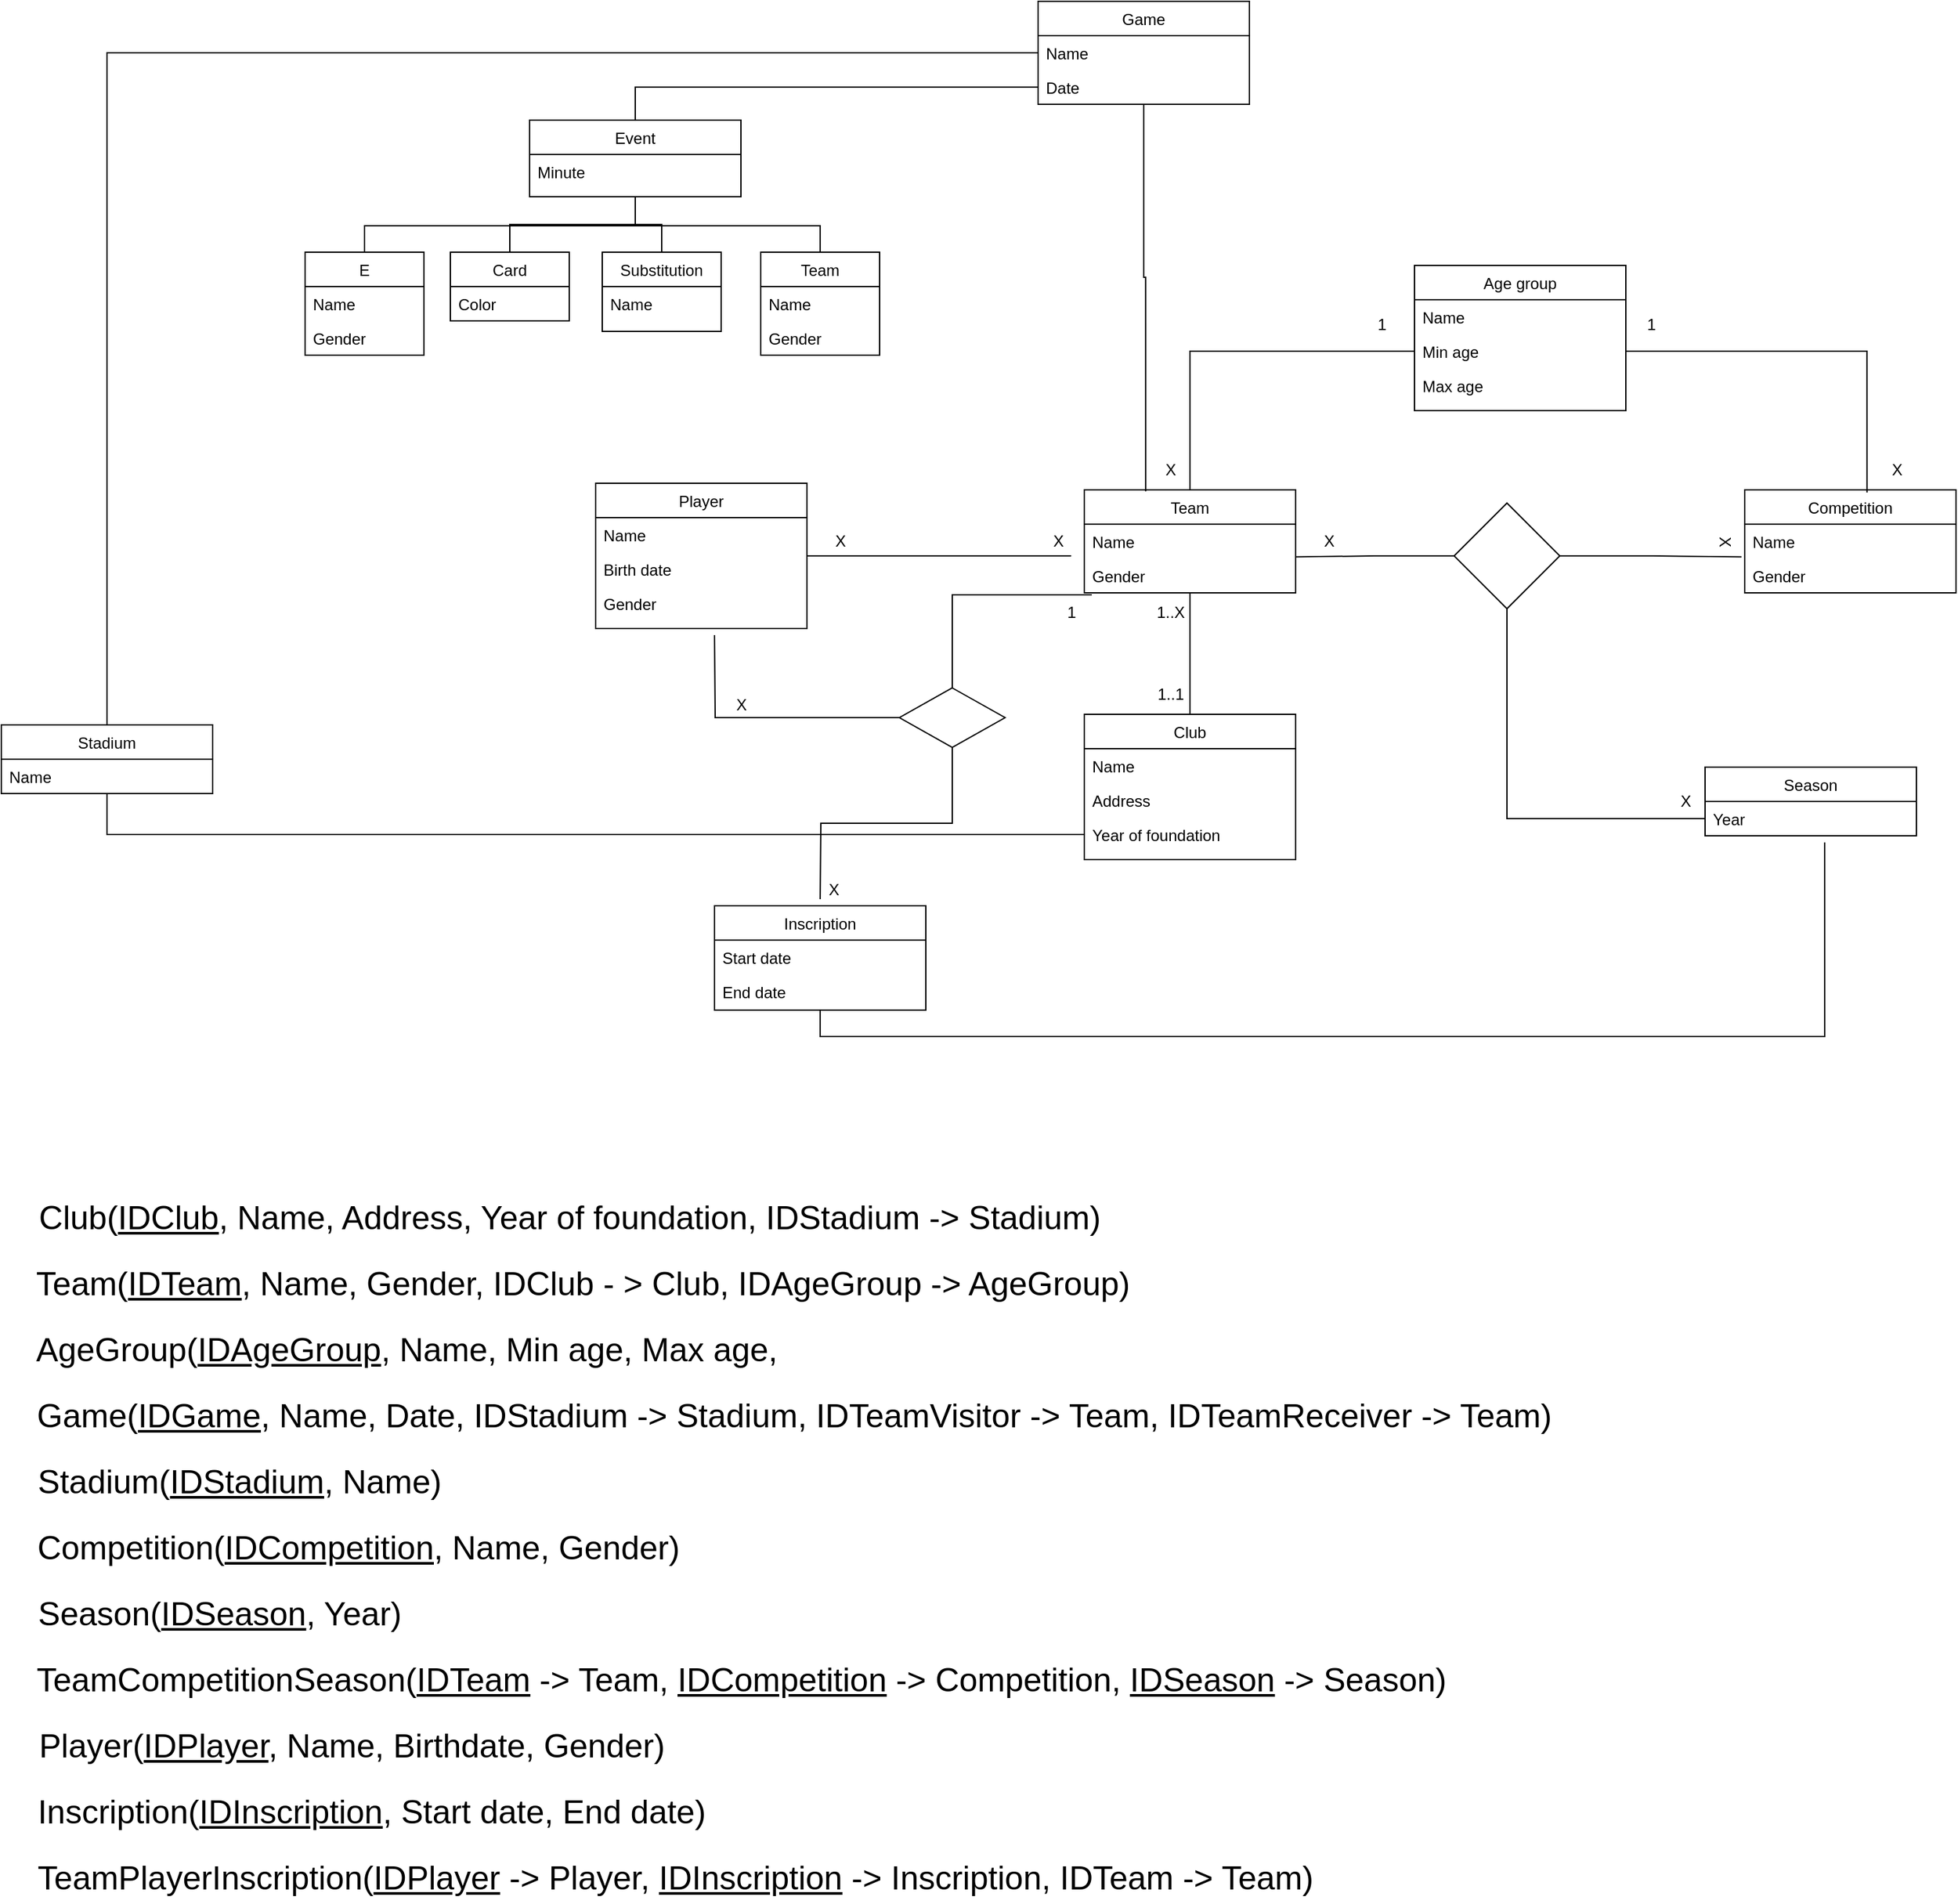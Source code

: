 <mxfile version="22.0.1" type="github">
  <diagram id="C5RBs43oDa-KdzZeNtuy" name="Page-1">
    <mxGraphModel dx="2562" dy="2336" grid="1" gridSize="10" guides="1" tooltips="1" connect="1" arrows="1" fold="1" page="1" pageScale="1" pageWidth="827" pageHeight="1169" math="0" shadow="0">
      <root>
        <mxCell id="WIyWlLk6GJQsqaUBKTNV-0" />
        <mxCell id="WIyWlLk6GJQsqaUBKTNV-1" parent="WIyWlLk6GJQsqaUBKTNV-0" />
        <mxCell id="11C585DHE5CJbXbZPfaF-18" style="edgeStyle=orthogonalEdgeStyle;rounded=0;orthogonalLoop=1;jettySize=auto;html=1;entryX=0.5;entryY=1;entryDx=0;entryDy=0;endArrow=none;endFill=0;" parent="WIyWlLk6GJQsqaUBKTNV-1" source="zkfFHV4jXpPFQw0GAbJ--6" target="11C585DHE5CJbXbZPfaF-13" edge="1">
          <mxGeometry relative="1" as="geometry" />
        </mxCell>
        <mxCell id="zkfFHV4jXpPFQw0GAbJ--6" value="Club" style="swimlane;fontStyle=0;align=center;verticalAlign=top;childLayout=stackLayout;horizontal=1;startSize=26;horizontalStack=0;resizeParent=1;resizeLast=0;collapsible=1;marginBottom=0;rounded=0;shadow=0;strokeWidth=1;" parent="WIyWlLk6GJQsqaUBKTNV-1" vertex="1">
          <mxGeometry x="80" y="400" width="160" height="110" as="geometry">
            <mxRectangle x="130" y="380" width="160" height="26" as="alternateBounds" />
          </mxGeometry>
        </mxCell>
        <mxCell id="zkfFHV4jXpPFQw0GAbJ--11" value="Name" style="text;align=left;verticalAlign=top;spacingLeft=4;spacingRight=4;overflow=hidden;rotatable=0;points=[[0,0.5],[1,0.5]];portConstraint=eastwest;" parent="zkfFHV4jXpPFQw0GAbJ--6" vertex="1">
          <mxGeometry y="26" width="160" height="26" as="geometry" />
        </mxCell>
        <mxCell id="11C585DHE5CJbXbZPfaF-11" value="Address" style="text;align=left;verticalAlign=top;spacingLeft=4;spacingRight=4;overflow=hidden;rotatable=0;points=[[0,0.5],[1,0.5]];portConstraint=eastwest;" parent="zkfFHV4jXpPFQw0GAbJ--6" vertex="1">
          <mxGeometry y="52" width="160" height="26" as="geometry" />
        </mxCell>
        <mxCell id="11C585DHE5CJbXbZPfaF-12" value="Year of foundation" style="text;align=left;verticalAlign=top;spacingLeft=4;spacingRight=4;overflow=hidden;rotatable=0;points=[[0,0.5],[1,0.5]];portConstraint=eastwest;" parent="zkfFHV4jXpPFQw0GAbJ--6" vertex="1">
          <mxGeometry y="78" width="160" height="26" as="geometry" />
        </mxCell>
        <mxCell id="11C585DHE5CJbXbZPfaF-23" style="edgeStyle=orthogonalEdgeStyle;rounded=0;orthogonalLoop=1;jettySize=auto;html=1;entryX=0;entryY=0.5;entryDx=0;entryDy=0;endArrow=none;endFill=0;" parent="WIyWlLk6GJQsqaUBKTNV-1" source="11C585DHE5CJbXbZPfaF-13" target="11C585DHE5CJbXbZPfaF-21" edge="1">
          <mxGeometry relative="1" as="geometry" />
        </mxCell>
        <mxCell id="11C585DHE5CJbXbZPfaF-13" value="Team" style="swimlane;fontStyle=0;align=center;verticalAlign=top;childLayout=stackLayout;horizontal=1;startSize=26;horizontalStack=0;resizeParent=1;resizeLast=0;collapsible=1;marginBottom=0;rounded=0;shadow=0;strokeWidth=1;" parent="WIyWlLk6GJQsqaUBKTNV-1" vertex="1">
          <mxGeometry x="80" y="230" width="160" height="78" as="geometry">
            <mxRectangle x="130" y="380" width="160" height="26" as="alternateBounds" />
          </mxGeometry>
        </mxCell>
        <mxCell id="11C585DHE5CJbXbZPfaF-14" value="Name" style="text;align=left;verticalAlign=top;spacingLeft=4;spacingRight=4;overflow=hidden;rotatable=0;points=[[0,0.5],[1,0.5]];portConstraint=eastwest;" parent="11C585DHE5CJbXbZPfaF-13" vertex="1">
          <mxGeometry y="26" width="160" height="26" as="geometry" />
        </mxCell>
        <mxCell id="11C585DHE5CJbXbZPfaF-15" value="Gender" style="text;align=left;verticalAlign=top;spacingLeft=4;spacingRight=4;overflow=hidden;rotatable=0;points=[[0,0.5],[1,0.5]];portConstraint=eastwest;" parent="11C585DHE5CJbXbZPfaF-13" vertex="1">
          <mxGeometry y="52" width="160" height="26" as="geometry" />
        </mxCell>
        <mxCell id="11C585DHE5CJbXbZPfaF-19" value="Age group" style="swimlane;fontStyle=0;align=center;verticalAlign=top;childLayout=stackLayout;horizontal=1;startSize=26;horizontalStack=0;resizeParent=1;resizeLast=0;collapsible=1;marginBottom=0;rounded=0;shadow=0;strokeWidth=1;" parent="WIyWlLk6GJQsqaUBKTNV-1" vertex="1">
          <mxGeometry x="330" y="60" width="160" height="110" as="geometry">
            <mxRectangle x="130" y="380" width="160" height="26" as="alternateBounds" />
          </mxGeometry>
        </mxCell>
        <mxCell id="11C585DHE5CJbXbZPfaF-20" value="Name" style="text;align=left;verticalAlign=top;spacingLeft=4;spacingRight=4;overflow=hidden;rotatable=0;points=[[0,0.5],[1,0.5]];portConstraint=eastwest;" parent="11C585DHE5CJbXbZPfaF-19" vertex="1">
          <mxGeometry y="26" width="160" height="26" as="geometry" />
        </mxCell>
        <mxCell id="11C585DHE5CJbXbZPfaF-21" value="Min age" style="text;align=left;verticalAlign=top;spacingLeft=4;spacingRight=4;overflow=hidden;rotatable=0;points=[[0,0.5],[1,0.5]];portConstraint=eastwest;" parent="11C585DHE5CJbXbZPfaF-19" vertex="1">
          <mxGeometry y="52" width="160" height="26" as="geometry" />
        </mxCell>
        <mxCell id="11C585DHE5CJbXbZPfaF-22" value="Max age" style="text;align=left;verticalAlign=top;spacingLeft=4;spacingRight=4;overflow=hidden;rotatable=0;points=[[0,0.5],[1,0.5]];portConstraint=eastwest;" parent="11C585DHE5CJbXbZPfaF-19" vertex="1">
          <mxGeometry y="78" width="160" height="26" as="geometry" />
        </mxCell>
        <mxCell id="11C585DHE5CJbXbZPfaF-24" value="1" style="text;html=1;align=center;verticalAlign=middle;resizable=0;points=[];autosize=1;strokeColor=none;fillColor=none;" parent="WIyWlLk6GJQsqaUBKTNV-1" vertex="1">
          <mxGeometry x="290" y="90" width="30" height="30" as="geometry" />
        </mxCell>
        <mxCell id="11C585DHE5CJbXbZPfaF-25" value="X" style="text;html=1;align=center;verticalAlign=middle;resizable=0;points=[];autosize=1;strokeColor=none;fillColor=none;" parent="WIyWlLk6GJQsqaUBKTNV-1" vertex="1">
          <mxGeometry x="130" y="200" width="30" height="30" as="geometry" />
        </mxCell>
        <mxCell id="11C585DHE5CJbXbZPfaF-26" value="1..X" style="text;html=1;align=center;verticalAlign=middle;resizable=0;points=[];autosize=1;strokeColor=none;fillColor=none;" parent="WIyWlLk6GJQsqaUBKTNV-1" vertex="1">
          <mxGeometry x="125" y="308" width="40" height="30" as="geometry" />
        </mxCell>
        <mxCell id="11C585DHE5CJbXbZPfaF-27" value="1..1" style="text;html=1;align=center;verticalAlign=middle;resizable=0;points=[];autosize=1;strokeColor=none;fillColor=none;" parent="WIyWlLk6GJQsqaUBKTNV-1" vertex="1">
          <mxGeometry x="125" y="370" width="40" height="30" as="geometry" />
        </mxCell>
        <mxCell id="11C585DHE5CJbXbZPfaF-28" value="Competition" style="swimlane;fontStyle=0;align=center;verticalAlign=top;childLayout=stackLayout;horizontal=1;startSize=26;horizontalStack=0;resizeParent=1;resizeLast=0;collapsible=1;marginBottom=0;rounded=0;shadow=0;strokeWidth=1;" parent="WIyWlLk6GJQsqaUBKTNV-1" vertex="1">
          <mxGeometry x="580" y="230" width="160" height="78" as="geometry">
            <mxRectangle x="130" y="380" width="160" height="26" as="alternateBounds" />
          </mxGeometry>
        </mxCell>
        <mxCell id="11C585DHE5CJbXbZPfaF-29" value="Name" style="text;align=left;verticalAlign=top;spacingLeft=4;spacingRight=4;overflow=hidden;rotatable=0;points=[[0,0.5],[1,0.5]];portConstraint=eastwest;" parent="11C585DHE5CJbXbZPfaF-28" vertex="1">
          <mxGeometry y="26" width="160" height="26" as="geometry" />
        </mxCell>
        <mxCell id="11C585DHE5CJbXbZPfaF-30" value="Gender" style="text;align=left;verticalAlign=top;spacingLeft=4;spacingRight=4;overflow=hidden;rotatable=0;points=[[0,0.5],[1,0.5]];portConstraint=eastwest;" parent="11C585DHE5CJbXbZPfaF-28" vertex="1">
          <mxGeometry y="52" width="160" height="26" as="geometry" />
        </mxCell>
        <mxCell id="11C585DHE5CJbXbZPfaF-31" style="edgeStyle=orthogonalEdgeStyle;rounded=0;orthogonalLoop=1;jettySize=auto;html=1;entryX=0.579;entryY=0.026;entryDx=0;entryDy=0;entryPerimeter=0;endArrow=none;endFill=0;" parent="WIyWlLk6GJQsqaUBKTNV-1" source="11C585DHE5CJbXbZPfaF-21" target="11C585DHE5CJbXbZPfaF-28" edge="1">
          <mxGeometry relative="1" as="geometry" />
        </mxCell>
        <mxCell id="11C585DHE5CJbXbZPfaF-41" style="edgeStyle=orthogonalEdgeStyle;rounded=0;orthogonalLoop=1;jettySize=auto;html=1;entryX=0;entryY=0.5;entryDx=0;entryDy=0;endArrow=none;endFill=0;" parent="WIyWlLk6GJQsqaUBKTNV-1" source="11C585DHE5CJbXbZPfaF-32" target="11C585DHE5CJbXbZPfaF-39" edge="1">
          <mxGeometry relative="1" as="geometry" />
        </mxCell>
        <mxCell id="11C585DHE5CJbXbZPfaF-32" value="" style="rhombus;whiteSpace=wrap;html=1;" parent="WIyWlLk6GJQsqaUBKTNV-1" vertex="1">
          <mxGeometry x="360" y="240" width="80" height="80" as="geometry" />
        </mxCell>
        <mxCell id="11C585DHE5CJbXbZPfaF-35" style="edgeStyle=orthogonalEdgeStyle;rounded=0;orthogonalLoop=1;jettySize=auto;html=1;entryX=-0.015;entryY=-0.048;entryDx=0;entryDy=0;entryPerimeter=0;endArrow=none;endFill=0;" parent="WIyWlLk6GJQsqaUBKTNV-1" source="11C585DHE5CJbXbZPfaF-32" target="11C585DHE5CJbXbZPfaF-30" edge="1">
          <mxGeometry relative="1" as="geometry" />
        </mxCell>
        <mxCell id="11C585DHE5CJbXbZPfaF-37" style="edgeStyle=orthogonalEdgeStyle;rounded=0;orthogonalLoop=1;jettySize=auto;html=1;entryX=1.001;entryY=-0.048;entryDx=0;entryDy=0;entryPerimeter=0;endArrow=none;endFill=0;" parent="WIyWlLk6GJQsqaUBKTNV-1" source="11C585DHE5CJbXbZPfaF-32" target="11C585DHE5CJbXbZPfaF-15" edge="1">
          <mxGeometry relative="1" as="geometry" />
        </mxCell>
        <mxCell id="11C585DHE5CJbXbZPfaF-38" value="Season" style="swimlane;fontStyle=0;align=center;verticalAlign=top;childLayout=stackLayout;horizontal=1;startSize=26;horizontalStack=0;resizeParent=1;resizeLast=0;collapsible=1;marginBottom=0;rounded=0;shadow=0;strokeWidth=1;" parent="WIyWlLk6GJQsqaUBKTNV-1" vertex="1">
          <mxGeometry x="550" y="440" width="160" height="52" as="geometry">
            <mxRectangle x="130" y="380" width="160" height="26" as="alternateBounds" />
          </mxGeometry>
        </mxCell>
        <mxCell id="11C585DHE5CJbXbZPfaF-39" value="Year" style="text;align=left;verticalAlign=top;spacingLeft=4;spacingRight=4;overflow=hidden;rotatable=0;points=[[0,0.5],[1,0.5]];portConstraint=eastwest;" parent="11C585DHE5CJbXbZPfaF-38" vertex="1">
          <mxGeometry y="26" width="160" height="26" as="geometry" />
        </mxCell>
        <mxCell id="11C585DHE5CJbXbZPfaF-49" style="edgeStyle=orthogonalEdgeStyle;rounded=0;orthogonalLoop=1;jettySize=auto;html=1;endArrow=none;endFill=0;" parent="WIyWlLk6GJQsqaUBKTNV-1" source="11C585DHE5CJbXbZPfaF-45" edge="1">
          <mxGeometry relative="1" as="geometry">
            <mxPoint x="70" y="280" as="targetPoint" />
          </mxGeometry>
        </mxCell>
        <mxCell id="11C585DHE5CJbXbZPfaF-45" value="Player" style="swimlane;fontStyle=0;align=center;verticalAlign=top;childLayout=stackLayout;horizontal=1;startSize=26;horizontalStack=0;resizeParent=1;resizeLast=0;collapsible=1;marginBottom=0;rounded=0;shadow=0;strokeWidth=1;" parent="WIyWlLk6GJQsqaUBKTNV-1" vertex="1">
          <mxGeometry x="-290" y="225" width="160" height="110" as="geometry">
            <mxRectangle x="130" y="380" width="160" height="26" as="alternateBounds" />
          </mxGeometry>
        </mxCell>
        <mxCell id="11C585DHE5CJbXbZPfaF-46" value="Name" style="text;align=left;verticalAlign=top;spacingLeft=4;spacingRight=4;overflow=hidden;rotatable=0;points=[[0,0.5],[1,0.5]];portConstraint=eastwest;" parent="11C585DHE5CJbXbZPfaF-45" vertex="1">
          <mxGeometry y="26" width="160" height="26" as="geometry" />
        </mxCell>
        <mxCell id="11C585DHE5CJbXbZPfaF-47" value="Birth date" style="text;align=left;verticalAlign=top;spacingLeft=4;spacingRight=4;overflow=hidden;rotatable=0;points=[[0,0.5],[1,0.5]];portConstraint=eastwest;" parent="11C585DHE5CJbXbZPfaF-45" vertex="1">
          <mxGeometry y="52" width="160" height="26" as="geometry" />
        </mxCell>
        <mxCell id="11C585DHE5CJbXbZPfaF-48" value="Gender" style="text;align=left;verticalAlign=top;spacingLeft=4;spacingRight=4;overflow=hidden;rotatable=0;points=[[0,0.5],[1,0.5]];portConstraint=eastwest;" parent="11C585DHE5CJbXbZPfaF-45" vertex="1">
          <mxGeometry y="78" width="160" height="26" as="geometry" />
        </mxCell>
        <mxCell id="11C585DHE5CJbXbZPfaF-50" value="X" style="text;html=1;align=center;verticalAlign=middle;resizable=0;points=[];autosize=1;strokeColor=none;fillColor=none;" parent="WIyWlLk6GJQsqaUBKTNV-1" vertex="1">
          <mxGeometry x="-120" y="254" width="30" height="30" as="geometry" />
        </mxCell>
        <mxCell id="11C585DHE5CJbXbZPfaF-51" value="X" style="text;html=1;align=center;verticalAlign=middle;resizable=0;points=[];autosize=1;strokeColor=none;fillColor=none;" parent="WIyWlLk6GJQsqaUBKTNV-1" vertex="1">
          <mxGeometry x="45" y="254" width="30" height="30" as="geometry" />
        </mxCell>
        <mxCell id="11C585DHE5CJbXbZPfaF-52" value="X" style="text;html=1;align=center;verticalAlign=middle;resizable=0;points=[];autosize=1;strokeColor=none;fillColor=none;" parent="WIyWlLk6GJQsqaUBKTNV-1" vertex="1">
          <mxGeometry x="250" y="254" width="30" height="30" as="geometry" />
        </mxCell>
        <mxCell id="11C585DHE5CJbXbZPfaF-53" value="X" style="text;html=1;align=center;verticalAlign=middle;resizable=0;points=[];autosize=1;strokeColor=none;fillColor=none;rotation=90;" parent="WIyWlLk6GJQsqaUBKTNV-1" vertex="1">
          <mxGeometry x="550" y="254" width="30" height="30" as="geometry" />
        </mxCell>
        <mxCell id="11C585DHE5CJbXbZPfaF-57" value="X" style="text;html=1;align=center;verticalAlign=middle;resizable=0;points=[];autosize=1;strokeColor=none;fillColor=none;" parent="WIyWlLk6GJQsqaUBKTNV-1" vertex="1">
          <mxGeometry x="520" y="451" width="30" height="30" as="geometry" />
        </mxCell>
        <mxCell id="11C585DHE5CJbXbZPfaF-58" value="1" style="text;html=1;align=center;verticalAlign=middle;resizable=0;points=[];autosize=1;strokeColor=none;fillColor=none;" parent="WIyWlLk6GJQsqaUBKTNV-1" vertex="1">
          <mxGeometry x="494" y="90" width="30" height="30" as="geometry" />
        </mxCell>
        <mxCell id="11C585DHE5CJbXbZPfaF-59" value="X" style="text;html=1;align=center;verticalAlign=middle;resizable=0;points=[];autosize=1;strokeColor=none;fillColor=none;" parent="WIyWlLk6GJQsqaUBKTNV-1" vertex="1">
          <mxGeometry x="680" y="200" width="30" height="30" as="geometry" />
        </mxCell>
        <mxCell id="11C585DHE5CJbXbZPfaF-60" value="Inscription&#xa;" style="swimlane;fontStyle=0;align=center;verticalAlign=top;childLayout=stackLayout;horizontal=1;startSize=26;horizontalStack=0;resizeParent=1;resizeLast=0;collapsible=1;marginBottom=0;rounded=0;shadow=0;strokeWidth=1;" parent="WIyWlLk6GJQsqaUBKTNV-1" vertex="1">
          <mxGeometry x="-200" y="545" width="160" height="79" as="geometry">
            <mxRectangle x="130" y="380" width="160" height="26" as="alternateBounds" />
          </mxGeometry>
        </mxCell>
        <mxCell id="11C585DHE5CJbXbZPfaF-61" value="Start date" style="text;align=left;verticalAlign=top;spacingLeft=4;spacingRight=4;overflow=hidden;rotatable=0;points=[[0,0.5],[1,0.5]];portConstraint=eastwest;" parent="11C585DHE5CJbXbZPfaF-60" vertex="1">
          <mxGeometry y="26" width="160" height="26" as="geometry" />
        </mxCell>
        <mxCell id="11C585DHE5CJbXbZPfaF-62" value="End date" style="text;align=left;verticalAlign=top;spacingLeft=4;spacingRight=4;overflow=hidden;rotatable=0;points=[[0,0.5],[1,0.5]];portConstraint=eastwest;" parent="11C585DHE5CJbXbZPfaF-60" vertex="1">
          <mxGeometry y="52" width="160" height="26" as="geometry" />
        </mxCell>
        <mxCell id="11C585DHE5CJbXbZPfaF-65" style="edgeStyle=orthogonalEdgeStyle;rounded=0;orthogonalLoop=1;jettySize=auto;html=1;exitX=0.5;exitY=1;exitDx=0;exitDy=0;endArrow=none;endFill=0;" parent="WIyWlLk6GJQsqaUBKTNV-1" source="11C585DHE5CJbXbZPfaF-64" edge="1">
          <mxGeometry relative="1" as="geometry">
            <mxPoint x="-120" y="540" as="targetPoint" />
          </mxGeometry>
        </mxCell>
        <mxCell id="11C585DHE5CJbXbZPfaF-66" style="edgeStyle=orthogonalEdgeStyle;rounded=0;orthogonalLoop=1;jettySize=auto;html=1;endArrow=none;endFill=0;" parent="WIyWlLk6GJQsqaUBKTNV-1" source="11C585DHE5CJbXbZPfaF-64" edge="1">
          <mxGeometry relative="1" as="geometry">
            <mxPoint x="-200" y="340" as="targetPoint" />
          </mxGeometry>
        </mxCell>
        <mxCell id="11C585DHE5CJbXbZPfaF-64" value="" style="rhombus;whiteSpace=wrap;html=1;" parent="WIyWlLk6GJQsqaUBKTNV-1" vertex="1">
          <mxGeometry x="-60" y="380" width="80" height="45" as="geometry" />
        </mxCell>
        <mxCell id="11C585DHE5CJbXbZPfaF-67" style="edgeStyle=orthogonalEdgeStyle;rounded=0;orthogonalLoop=1;jettySize=auto;html=1;entryX=0.035;entryY=1.058;entryDx=0;entryDy=0;entryPerimeter=0;endArrow=none;endFill=0;" parent="WIyWlLk6GJQsqaUBKTNV-1" source="11C585DHE5CJbXbZPfaF-64" target="11C585DHE5CJbXbZPfaF-15" edge="1">
          <mxGeometry relative="1" as="geometry" />
        </mxCell>
        <mxCell id="11C585DHE5CJbXbZPfaF-68" value="X" style="text;html=1;align=center;verticalAlign=middle;resizable=0;points=[];autosize=1;strokeColor=none;fillColor=none;" parent="WIyWlLk6GJQsqaUBKTNV-1" vertex="1">
          <mxGeometry x="-125" y="518" width="30" height="30" as="geometry" />
        </mxCell>
        <mxCell id="11C585DHE5CJbXbZPfaF-69" value="X" style="text;html=1;align=center;verticalAlign=middle;resizable=0;points=[];autosize=1;strokeColor=none;fillColor=none;" parent="WIyWlLk6GJQsqaUBKTNV-1" vertex="1">
          <mxGeometry x="-195" y="378" width="30" height="30" as="geometry" />
        </mxCell>
        <mxCell id="11C585DHE5CJbXbZPfaF-70" value="1" style="text;html=1;align=center;verticalAlign=middle;resizable=0;points=[];autosize=1;strokeColor=none;fillColor=none;" parent="WIyWlLk6GJQsqaUBKTNV-1" vertex="1">
          <mxGeometry x="55" y="308" width="30" height="30" as="geometry" />
        </mxCell>
        <mxCell id="11C585DHE5CJbXbZPfaF-71" style="edgeStyle=orthogonalEdgeStyle;rounded=0;orthogonalLoop=1;jettySize=auto;html=1;exitX=0.5;exitY=1;exitDx=0;exitDy=0;entryX=0.566;entryY=1.192;entryDx=0;entryDy=0;entryPerimeter=0;endArrow=none;endFill=0;" parent="WIyWlLk6GJQsqaUBKTNV-1" source="11C585DHE5CJbXbZPfaF-60" target="11C585DHE5CJbXbZPfaF-39" edge="1">
          <mxGeometry relative="1" as="geometry">
            <Array as="points">
              <mxPoint x="-120" y="644" />
              <mxPoint x="641" y="644" />
            </Array>
          </mxGeometry>
        </mxCell>
        <mxCell id="11C585DHE5CJbXbZPfaF-75" style="edgeStyle=orthogonalEdgeStyle;rounded=0;orthogonalLoop=1;jettySize=auto;html=1;entryX=0;entryY=0.5;entryDx=0;entryDy=0;endArrow=none;endFill=0;" parent="WIyWlLk6GJQsqaUBKTNV-1" source="11C585DHE5CJbXbZPfaF-72" target="11C585DHE5CJbXbZPfaF-12" edge="1">
          <mxGeometry relative="1" as="geometry" />
        </mxCell>
        <mxCell id="11C585DHE5CJbXbZPfaF-100" style="edgeStyle=orthogonalEdgeStyle;rounded=0;orthogonalLoop=1;jettySize=auto;html=1;entryX=0;entryY=0.5;entryDx=0;entryDy=0;endArrow=none;endFill=0;" parent="WIyWlLk6GJQsqaUBKTNV-1" source="11C585DHE5CJbXbZPfaF-72" target="11C585DHE5CJbXbZPfaF-97" edge="1">
          <mxGeometry relative="1" as="geometry" />
        </mxCell>
        <mxCell id="11C585DHE5CJbXbZPfaF-72" value="Stadium" style="swimlane;fontStyle=0;align=center;verticalAlign=top;childLayout=stackLayout;horizontal=1;startSize=26;horizontalStack=0;resizeParent=1;resizeLast=0;collapsible=1;marginBottom=0;rounded=0;shadow=0;strokeWidth=1;" parent="WIyWlLk6GJQsqaUBKTNV-1" vertex="1">
          <mxGeometry x="-740" y="408" width="160" height="52" as="geometry">
            <mxRectangle x="130" y="380" width="160" height="26" as="alternateBounds" />
          </mxGeometry>
        </mxCell>
        <mxCell id="11C585DHE5CJbXbZPfaF-73" value="Name" style="text;align=left;verticalAlign=top;spacingLeft=4;spacingRight=4;overflow=hidden;rotatable=0;points=[[0,0.5],[1,0.5]];portConstraint=eastwest;" parent="11C585DHE5CJbXbZPfaF-72" vertex="1">
          <mxGeometry y="26" width="160" height="26" as="geometry" />
        </mxCell>
        <mxCell id="_G1pdyvIdCF05KwH-ZPx-12" style="edgeStyle=orthogonalEdgeStyle;rounded=0;orthogonalLoop=1;jettySize=auto;html=1;entryX=0;entryY=0.5;entryDx=0;entryDy=0;endArrow=none;endFill=0;" edge="1" parent="WIyWlLk6GJQsqaUBKTNV-1" source="11C585DHE5CJbXbZPfaF-76" target="11C585DHE5CJbXbZPfaF-98">
          <mxGeometry relative="1" as="geometry" />
        </mxCell>
        <mxCell id="11C585DHE5CJbXbZPfaF-76" value="Event" style="swimlane;fontStyle=0;align=center;verticalAlign=top;childLayout=stackLayout;horizontal=1;startSize=26;horizontalStack=0;resizeParent=1;resizeLast=0;collapsible=1;marginBottom=0;rounded=0;shadow=0;strokeWidth=1;" parent="WIyWlLk6GJQsqaUBKTNV-1" vertex="1">
          <mxGeometry x="-340" y="-50" width="160" height="58" as="geometry">
            <mxRectangle x="130" y="380" width="160" height="26" as="alternateBounds" />
          </mxGeometry>
        </mxCell>
        <mxCell id="11C585DHE5CJbXbZPfaF-77" value="Minute" style="text;align=left;verticalAlign=top;spacingLeft=4;spacingRight=4;overflow=hidden;rotatable=0;points=[[0,0.5],[1,0.5]];portConstraint=eastwest;" parent="11C585DHE5CJbXbZPfaF-76" vertex="1">
          <mxGeometry y="26" width="160" height="26" as="geometry" />
        </mxCell>
        <mxCell id="11C585DHE5CJbXbZPfaF-93" style="edgeStyle=orthogonalEdgeStyle;rounded=0;orthogonalLoop=1;jettySize=auto;html=1;entryX=0.5;entryY=1;entryDx=0;entryDy=0;endArrow=none;endFill=0;" parent="WIyWlLk6GJQsqaUBKTNV-1" source="11C585DHE5CJbXbZPfaF-79" target="11C585DHE5CJbXbZPfaF-76" edge="1">
          <mxGeometry relative="1" as="geometry">
            <Array as="points">
              <mxPoint x="-120" y="30" />
              <mxPoint x="-260" y="30" />
            </Array>
          </mxGeometry>
        </mxCell>
        <mxCell id="11C585DHE5CJbXbZPfaF-79" value="Team" style="swimlane;fontStyle=0;align=center;verticalAlign=top;childLayout=stackLayout;horizontal=1;startSize=26;horizontalStack=0;resizeParent=1;resizeLast=0;collapsible=1;marginBottom=0;rounded=0;shadow=0;strokeWidth=1;" parent="WIyWlLk6GJQsqaUBKTNV-1" vertex="1">
          <mxGeometry x="-165" y="50" width="90" height="78" as="geometry">
            <mxRectangle x="130" y="380" width="160" height="26" as="alternateBounds" />
          </mxGeometry>
        </mxCell>
        <mxCell id="11C585DHE5CJbXbZPfaF-80" value="Name" style="text;align=left;verticalAlign=top;spacingLeft=4;spacingRight=4;overflow=hidden;rotatable=0;points=[[0,0.5],[1,0.5]];portConstraint=eastwest;" parent="11C585DHE5CJbXbZPfaF-79" vertex="1">
          <mxGeometry y="26" width="90" height="26" as="geometry" />
        </mxCell>
        <mxCell id="11C585DHE5CJbXbZPfaF-81" value="Gender" style="text;align=left;verticalAlign=top;spacingLeft=4;spacingRight=4;overflow=hidden;rotatable=0;points=[[0,0.5],[1,0.5]];portConstraint=eastwest;" parent="11C585DHE5CJbXbZPfaF-79" vertex="1">
          <mxGeometry y="52" width="90" height="26" as="geometry" />
        </mxCell>
        <mxCell id="11C585DHE5CJbXbZPfaF-94" style="edgeStyle=orthogonalEdgeStyle;rounded=0;orthogonalLoop=1;jettySize=auto;html=1;entryX=0.5;entryY=1;entryDx=0;entryDy=0;endArrow=none;endFill=0;" parent="WIyWlLk6GJQsqaUBKTNV-1" source="11C585DHE5CJbXbZPfaF-82" target="11C585DHE5CJbXbZPfaF-76" edge="1">
          <mxGeometry relative="1" as="geometry" />
        </mxCell>
        <mxCell id="11C585DHE5CJbXbZPfaF-82" value="Substitution" style="swimlane;fontStyle=0;align=center;verticalAlign=top;childLayout=stackLayout;horizontal=1;startSize=26;horizontalStack=0;resizeParent=1;resizeLast=0;collapsible=1;marginBottom=0;rounded=0;shadow=0;strokeWidth=1;" parent="WIyWlLk6GJQsqaUBKTNV-1" vertex="1">
          <mxGeometry x="-285" y="50" width="90" height="60" as="geometry">
            <mxRectangle x="130" y="380" width="160" height="26" as="alternateBounds" />
          </mxGeometry>
        </mxCell>
        <mxCell id="11C585DHE5CJbXbZPfaF-83" value="Name" style="text;align=left;verticalAlign=top;spacingLeft=4;spacingRight=4;overflow=hidden;rotatable=0;points=[[0,0.5],[1,0.5]];portConstraint=eastwest;" parent="11C585DHE5CJbXbZPfaF-82" vertex="1">
          <mxGeometry y="26" width="90" height="26" as="geometry" />
        </mxCell>
        <mxCell id="11C585DHE5CJbXbZPfaF-92" style="edgeStyle=orthogonalEdgeStyle;rounded=0;orthogonalLoop=1;jettySize=auto;html=1;entryX=0.5;entryY=1;entryDx=0;entryDy=0;endArrow=none;endFill=0;" parent="WIyWlLk6GJQsqaUBKTNV-1" source="11C585DHE5CJbXbZPfaF-85" target="11C585DHE5CJbXbZPfaF-76" edge="1">
          <mxGeometry relative="1" as="geometry" />
        </mxCell>
        <mxCell id="11C585DHE5CJbXbZPfaF-85" value="Card" style="swimlane;fontStyle=0;align=center;verticalAlign=top;childLayout=stackLayout;horizontal=1;startSize=26;horizontalStack=0;resizeParent=1;resizeLast=0;collapsible=1;marginBottom=0;rounded=0;shadow=0;strokeWidth=1;" parent="WIyWlLk6GJQsqaUBKTNV-1" vertex="1">
          <mxGeometry x="-400" y="50" width="90" height="52" as="geometry">
            <mxRectangle x="130" y="380" width="160" height="26" as="alternateBounds" />
          </mxGeometry>
        </mxCell>
        <mxCell id="11C585DHE5CJbXbZPfaF-86" value="Color" style="text;align=left;verticalAlign=top;spacingLeft=4;spacingRight=4;overflow=hidden;rotatable=0;points=[[0,0.5],[1,0.5]];portConstraint=eastwest;" parent="11C585DHE5CJbXbZPfaF-85" vertex="1">
          <mxGeometry y="26" width="90" height="26" as="geometry" />
        </mxCell>
        <mxCell id="11C585DHE5CJbXbZPfaF-95" style="edgeStyle=orthogonalEdgeStyle;rounded=0;orthogonalLoop=1;jettySize=auto;html=1;entryX=0.5;entryY=1;entryDx=0;entryDy=0;endArrow=none;endFill=0;" parent="WIyWlLk6GJQsqaUBKTNV-1" source="11C585DHE5CJbXbZPfaF-88" target="11C585DHE5CJbXbZPfaF-76" edge="1">
          <mxGeometry relative="1" as="geometry">
            <Array as="points">
              <mxPoint x="-465" y="30" />
              <mxPoint x="-260" y="30" />
            </Array>
          </mxGeometry>
        </mxCell>
        <mxCell id="11C585DHE5CJbXbZPfaF-88" value="E" style="swimlane;fontStyle=0;align=center;verticalAlign=top;childLayout=stackLayout;horizontal=1;startSize=26;horizontalStack=0;resizeParent=1;resizeLast=0;collapsible=1;marginBottom=0;rounded=0;shadow=0;strokeWidth=1;" parent="WIyWlLk6GJQsqaUBKTNV-1" vertex="1">
          <mxGeometry x="-510" y="50" width="90" height="78" as="geometry">
            <mxRectangle x="130" y="380" width="160" height="26" as="alternateBounds" />
          </mxGeometry>
        </mxCell>
        <mxCell id="11C585DHE5CJbXbZPfaF-89" value="Name" style="text;align=left;verticalAlign=top;spacingLeft=4;spacingRight=4;overflow=hidden;rotatable=0;points=[[0,0.5],[1,0.5]];portConstraint=eastwest;" parent="11C585DHE5CJbXbZPfaF-88" vertex="1">
          <mxGeometry y="26" width="90" height="26" as="geometry" />
        </mxCell>
        <mxCell id="11C585DHE5CJbXbZPfaF-90" value="Gender" style="text;align=left;verticalAlign=top;spacingLeft=4;spacingRight=4;overflow=hidden;rotatable=0;points=[[0,0.5],[1,0.5]];portConstraint=eastwest;" parent="11C585DHE5CJbXbZPfaF-88" vertex="1">
          <mxGeometry y="52" width="90" height="26" as="geometry" />
        </mxCell>
        <mxCell id="11C585DHE5CJbXbZPfaF-96" value="Game" style="swimlane;fontStyle=0;align=center;verticalAlign=top;childLayout=stackLayout;horizontal=1;startSize=26;horizontalStack=0;resizeParent=1;resizeLast=0;collapsible=1;marginBottom=0;rounded=0;shadow=0;strokeWidth=1;" parent="WIyWlLk6GJQsqaUBKTNV-1" vertex="1">
          <mxGeometry x="45" y="-140" width="160" height="78" as="geometry">
            <mxRectangle x="130" y="380" width="160" height="26" as="alternateBounds" />
          </mxGeometry>
        </mxCell>
        <mxCell id="11C585DHE5CJbXbZPfaF-97" value="Name" style="text;align=left;verticalAlign=top;spacingLeft=4;spacingRight=4;overflow=hidden;rotatable=0;points=[[0,0.5],[1,0.5]];portConstraint=eastwest;" parent="11C585DHE5CJbXbZPfaF-96" vertex="1">
          <mxGeometry y="26" width="160" height="26" as="geometry" />
        </mxCell>
        <mxCell id="11C585DHE5CJbXbZPfaF-98" value="Date" style="text;align=left;verticalAlign=top;spacingLeft=4;spacingRight=4;overflow=hidden;rotatable=0;points=[[0,0.5],[1,0.5]];portConstraint=eastwest;" parent="11C585DHE5CJbXbZPfaF-96" vertex="1">
          <mxGeometry y="52" width="160" height="26" as="geometry" />
        </mxCell>
        <mxCell id="11C585DHE5CJbXbZPfaF-99" style="edgeStyle=orthogonalEdgeStyle;rounded=0;orthogonalLoop=1;jettySize=auto;html=1;entryX=-0.119;entryY=1.038;entryDx=0;entryDy=0;entryPerimeter=0;endArrow=none;endFill=0;" parent="WIyWlLk6GJQsqaUBKTNV-1" source="11C585DHE5CJbXbZPfaF-96" target="11C585DHE5CJbXbZPfaF-25" edge="1">
          <mxGeometry relative="1" as="geometry" />
        </mxCell>
        <mxCell id="_G1pdyvIdCF05KwH-ZPx-0" value="&lt;span style=&quot;font-size: 25px;&quot;&gt;Club(&lt;/span&gt;&lt;u style=&quot;font-size: 25px;&quot;&gt;IDClub&lt;/u&gt;&lt;span style=&quot;font-size: 25px;&quot;&gt;, Name, Address, Year of foundation, IDStadium -&amp;gt; Stadium)&lt;/span&gt;" style="text;html=1;align=center;verticalAlign=middle;resizable=0;points=[];autosize=1;strokeColor=none;fillColor=none;" vertex="1" parent="WIyWlLk6GJQsqaUBKTNV-1">
          <mxGeometry x="-725" y="760" width="830" height="40" as="geometry" />
        </mxCell>
        <mxCell id="_G1pdyvIdCF05KwH-ZPx-1" value="&lt;span style=&quot;font-size: 25px;&quot;&gt;Team(&lt;u&gt;IDTeam&lt;/u&gt;, Name, Gender, IDClub - &amp;gt; Club, IDAgeGroup -&amp;gt; AgeGroup)&lt;/span&gt;" style="text;html=1;align=center;verticalAlign=middle;resizable=0;points=[];autosize=1;strokeColor=none;fillColor=none;" vertex="1" parent="WIyWlLk6GJQsqaUBKTNV-1">
          <mxGeometry x="-725" y="810" width="850" height="40" as="geometry" />
        </mxCell>
        <mxCell id="_G1pdyvIdCF05KwH-ZPx-2" value="&lt;span style=&quot;font-size: 25px;&quot;&gt;AgeGroup(&lt;u&gt;IDAgeGroup&lt;/u&gt;, Name, Min age, Max age,&amp;nbsp;&lt;/span&gt;" style="text;html=1;align=center;verticalAlign=middle;resizable=0;points=[];autosize=1;strokeColor=none;fillColor=none;" vertex="1" parent="WIyWlLk6GJQsqaUBKTNV-1">
          <mxGeometry x="-725" y="860" width="590" height="40" as="geometry" />
        </mxCell>
        <mxCell id="_G1pdyvIdCF05KwH-ZPx-3" value="&lt;font style=&quot;font-size: 25px;&quot;&gt;Game(&lt;u&gt;IDGame&lt;/u&gt;, Name, Date, IDStadium -&amp;gt; Stadium, IDTeamVisitor -&amp;gt; Team, IDTeamReceiver -&amp;gt; Team)&lt;br&gt;&lt;/font&gt;" style="text;html=1;align=center;verticalAlign=middle;resizable=0;points=[];autosize=1;strokeColor=none;fillColor=none;" vertex="1" parent="WIyWlLk6GJQsqaUBKTNV-1">
          <mxGeometry x="-725" y="910" width="1170" height="40" as="geometry" />
        </mxCell>
        <mxCell id="_G1pdyvIdCF05KwH-ZPx-5" value="&lt;span style=&quot;font-size: 25px;&quot;&gt;Stadium(&lt;u&gt;IDStadium&lt;/u&gt;, Name)&lt;/span&gt;" style="text;html=1;align=center;verticalAlign=middle;resizable=0;points=[];autosize=1;strokeColor=none;fillColor=none;" vertex="1" parent="WIyWlLk6GJQsqaUBKTNV-1">
          <mxGeometry x="-725" y="960" width="330" height="40" as="geometry" />
        </mxCell>
        <mxCell id="_G1pdyvIdCF05KwH-ZPx-6" value="&lt;font style=&quot;font-size: 25px;&quot;&gt;TeamCompetitionSeason(&lt;u&gt;IDTeam&lt;/u&gt;&amp;nbsp;-&amp;gt; Team, &lt;u&gt;IDCompetition&lt;/u&gt;&amp;nbsp;-&amp;gt; Competition, &lt;u&gt;IDSeason&lt;/u&gt;&amp;nbsp;-&amp;gt; Season)&lt;/font&gt;" style="text;html=1;align=center;verticalAlign=middle;resizable=0;points=[];autosize=1;strokeColor=none;fillColor=none;" vertex="1" parent="WIyWlLk6GJQsqaUBKTNV-1">
          <mxGeometry x="-725" y="1110" width="1090" height="40" as="geometry" />
        </mxCell>
        <mxCell id="_G1pdyvIdCF05KwH-ZPx-7" value="&lt;span style=&quot;font-size: 25px;&quot;&gt;Competition(&lt;u&gt;IDCompetition&lt;/u&gt;, Name, Gender)&lt;/span&gt;" style="text;html=1;align=center;verticalAlign=middle;resizable=0;points=[];autosize=1;strokeColor=none;fillColor=none;" vertex="1" parent="WIyWlLk6GJQsqaUBKTNV-1">
          <mxGeometry x="-725" y="1010" width="510" height="40" as="geometry" />
        </mxCell>
        <mxCell id="_G1pdyvIdCF05KwH-ZPx-8" value="&lt;font style=&quot;font-size: 25px;&quot;&gt;Season(&lt;u&gt;IDSeason&lt;/u&gt;, Year)&lt;/font&gt;" style="text;html=1;align=center;verticalAlign=middle;resizable=0;points=[];autosize=1;strokeColor=none;fillColor=none;" vertex="1" parent="WIyWlLk6GJQsqaUBKTNV-1">
          <mxGeometry x="-725" y="1060" width="300" height="40" as="geometry" />
        </mxCell>
        <mxCell id="_G1pdyvIdCF05KwH-ZPx-9" value="Player(&lt;u&gt;IDPlayer&lt;/u&gt;, Name, Birthdate, Gender)" style="text;html=1;align=center;verticalAlign=middle;resizable=0;points=[];autosize=1;strokeColor=none;fillColor=none;fontSize=25;" vertex="1" parent="WIyWlLk6GJQsqaUBKTNV-1">
          <mxGeometry x="-725" y="1160" width="500" height="40" as="geometry" />
        </mxCell>
        <mxCell id="_G1pdyvIdCF05KwH-ZPx-10" value="Inscription(&lt;u&gt;IDInscription&lt;/u&gt;, Start date, End date)" style="text;html=1;align=center;verticalAlign=middle;resizable=0;points=[];autosize=1;strokeColor=none;fillColor=none;fontSize=25;" vertex="1" parent="WIyWlLk6GJQsqaUBKTNV-1">
          <mxGeometry x="-725" y="1210" width="530" height="40" as="geometry" />
        </mxCell>
        <mxCell id="_G1pdyvIdCF05KwH-ZPx-11" value="&lt;font style=&quot;font-size: 25px;&quot;&gt;TeamPlayerInscription(&lt;u&gt;IDPlayer&lt;/u&gt;&amp;nbsp;-&amp;gt; Player, &lt;u&gt;IDInscription&lt;/u&gt;&amp;nbsp;-&amp;gt; Inscription, IDTeam -&amp;gt; Team)&lt;/font&gt;" style="text;html=1;align=center;verticalAlign=middle;resizable=0;points=[];autosize=1;strokeColor=none;fillColor=none;" vertex="1" parent="WIyWlLk6GJQsqaUBKTNV-1">
          <mxGeometry x="-725" y="1260" width="990" height="40" as="geometry" />
        </mxCell>
      </root>
    </mxGraphModel>
  </diagram>
</mxfile>
